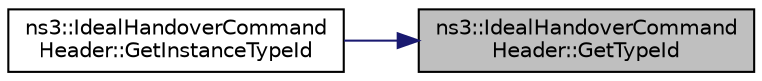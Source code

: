 digraph "ns3::IdealHandoverCommandHeader::GetTypeId"
{
 // LATEX_PDF_SIZE
  edge [fontname="Helvetica",fontsize="10",labelfontname="Helvetica",labelfontsize="10"];
  node [fontname="Helvetica",fontsize="10",shape=record];
  rankdir="RL";
  Node1 [label="ns3::IdealHandoverCommand\lHeader::GetTypeId",height=0.2,width=0.4,color="black", fillcolor="grey75", style="filled", fontcolor="black",tooltip="Get the type ID."];
  Node1 -> Node2 [dir="back",color="midnightblue",fontsize="10",style="solid",fontname="Helvetica"];
  Node2 [label="ns3::IdealHandoverCommand\lHeader::GetInstanceTypeId",height=0.2,width=0.4,color="black", fillcolor="white", style="filled",URL="$classns3_1_1_ideal_handover_command_header.html#acc69ee2c48e1f823f16bf16836dc35d8",tooltip="Get the most derived TypeId for this Object."];
}
